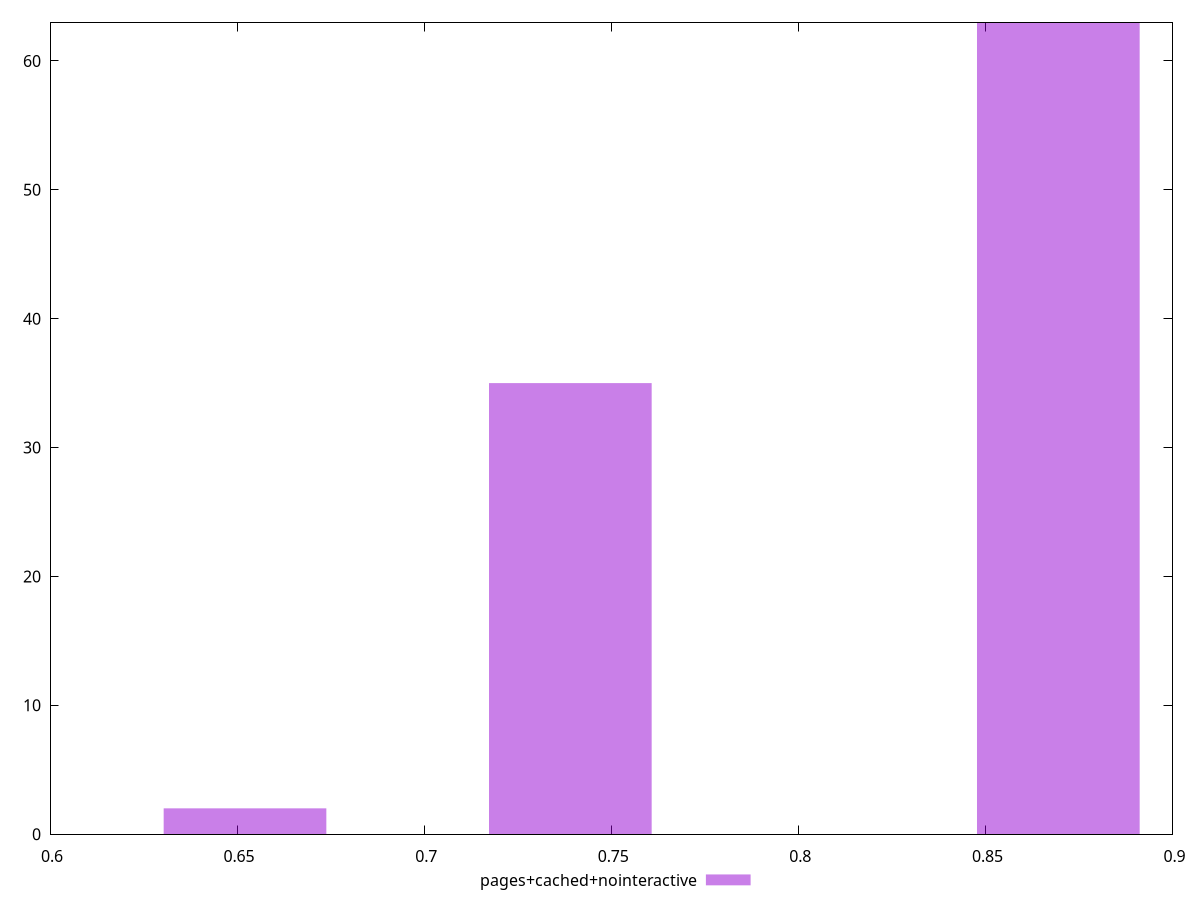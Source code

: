 $_pagesCachedNointeractive <<EOF
0.8694881443250362 63
0.7390649226762808 35
0.6521161082437771 2
EOF
set key outside below
set terminal pngcairo
set output "report_00004_2020-11-02T20-21-41.718Z/uses-http2/pages+cached+nointeractive//hist.png"
set yrange [0:63]
set boxwidth 0.04347440721625181
set style fill transparent solid 0.5 noborder
plot $_pagesCachedNointeractive title "pages+cached+nointeractive" with boxes ,